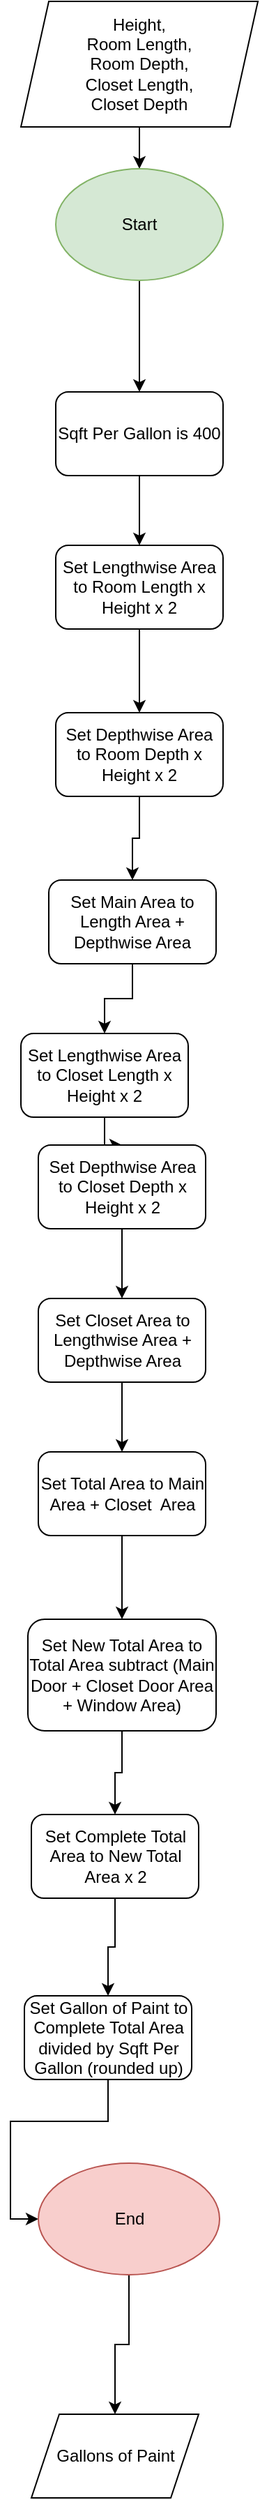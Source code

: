 <mxfile version="23.0.2" type="github">
  <diagram name="Page-1" id="R1S9r6APVr34EcUZnX9l">
    <mxGraphModel dx="1434" dy="754" grid="1" gridSize="10" guides="1" tooltips="1" connect="1" arrows="1" fold="1" page="1" pageScale="1" pageWidth="850" pageHeight="1100" math="0" shadow="0">
      <root>
        <mxCell id="0" />
        <mxCell id="1" parent="0" />
        <mxCell id="l-1WB-ANf6VAuvYbLzwc-2" value="&lt;div&gt;Height,&lt;/div&gt;&lt;div&gt;Room Length,&lt;/div&gt;&lt;div&gt;Room Depth,&lt;/div&gt;&lt;div&gt;Closet Length,&lt;/div&gt;&lt;div&gt;Closet Depth&lt;br&gt;&lt;/div&gt;" style="shape=parallelogram;perimeter=parallelogramPerimeter;whiteSpace=wrap;html=1;fixedSize=1;" vertex="1" parent="1">
          <mxGeometry x="45" y="30" width="170" height="90" as="geometry" />
        </mxCell>
        <mxCell id="l-1WB-ANf6VAuvYbLzwc-3" value="" style="edgeStyle=orthogonalEdgeStyle;rounded=0;orthogonalLoop=1;jettySize=auto;html=1;" edge="1" parent="1" source="l-1WB-ANf6VAuvYbLzwc-4" target="l-1WB-ANf6VAuvYbLzwc-6">
          <mxGeometry relative="1" as="geometry" />
        </mxCell>
        <mxCell id="l-1WB-ANf6VAuvYbLzwc-5" value="" style="edgeStyle=orthogonalEdgeStyle;rounded=0;orthogonalLoop=1;jettySize=auto;html=1;" edge="1" parent="1" source="l-1WB-ANf6VAuvYbLzwc-6" target="l-1WB-ANf6VAuvYbLzwc-8">
          <mxGeometry relative="1" as="geometry" />
        </mxCell>
        <mxCell id="l-1WB-ANf6VAuvYbLzwc-6" value="Sqft Per Gallon is 400" style="rounded=1;whiteSpace=wrap;html=1;" vertex="1" parent="1">
          <mxGeometry x="70" y="310" width="120" height="60" as="geometry" />
        </mxCell>
        <mxCell id="l-1WB-ANf6VAuvYbLzwc-7" value="" style="edgeStyle=orthogonalEdgeStyle;rounded=0;orthogonalLoop=1;jettySize=auto;html=1;" edge="1" parent="1" source="l-1WB-ANf6VAuvYbLzwc-8" target="l-1WB-ANf6VAuvYbLzwc-10">
          <mxGeometry relative="1" as="geometry" />
        </mxCell>
        <mxCell id="l-1WB-ANf6VAuvYbLzwc-8" value="Set Lengthwise Area to Room Length x Height x 2" style="rounded=1;whiteSpace=wrap;html=1;" vertex="1" parent="1">
          <mxGeometry x="70" y="420" width="120" height="60" as="geometry" />
        </mxCell>
        <mxCell id="l-1WB-ANf6VAuvYbLzwc-9" value="" style="edgeStyle=orthogonalEdgeStyle;rounded=0;orthogonalLoop=1;jettySize=auto;html=1;" edge="1" parent="1" source="l-1WB-ANf6VAuvYbLzwc-10" target="l-1WB-ANf6VAuvYbLzwc-12">
          <mxGeometry relative="1" as="geometry" />
        </mxCell>
        <mxCell id="l-1WB-ANf6VAuvYbLzwc-10" value="Set Depthwise Area to Room Depth x Height x 2" style="rounded=1;whiteSpace=wrap;html=1;" vertex="1" parent="1">
          <mxGeometry x="70" y="540" width="120" height="60" as="geometry" />
        </mxCell>
        <mxCell id="l-1WB-ANf6VAuvYbLzwc-11" value="" style="edgeStyle=orthogonalEdgeStyle;rounded=0;orthogonalLoop=1;jettySize=auto;html=1;" edge="1" parent="1" source="l-1WB-ANf6VAuvYbLzwc-12" target="l-1WB-ANf6VAuvYbLzwc-14">
          <mxGeometry relative="1" as="geometry" />
        </mxCell>
        <mxCell id="l-1WB-ANf6VAuvYbLzwc-12" value="Set Main Area to Length Area + Depthwise Area " style="rounded=1;whiteSpace=wrap;html=1;" vertex="1" parent="1">
          <mxGeometry x="65" y="660" width="120" height="60" as="geometry" />
        </mxCell>
        <mxCell id="l-1WB-ANf6VAuvYbLzwc-13" value="" style="edgeStyle=orthogonalEdgeStyle;rounded=0;orthogonalLoop=1;jettySize=auto;html=1;" edge="1" parent="1" source="l-1WB-ANf6VAuvYbLzwc-14" target="l-1WB-ANf6VAuvYbLzwc-16">
          <mxGeometry relative="1" as="geometry" />
        </mxCell>
        <mxCell id="l-1WB-ANf6VAuvYbLzwc-14" value="Set Lengthwise Area to Closet Length x Height x 2" style="rounded=1;whiteSpace=wrap;html=1;" vertex="1" parent="1">
          <mxGeometry x="45" y="770" width="120" height="60" as="geometry" />
        </mxCell>
        <mxCell id="l-1WB-ANf6VAuvYbLzwc-15" value="" style="edgeStyle=orthogonalEdgeStyle;rounded=0;orthogonalLoop=1;jettySize=auto;html=1;" edge="1" parent="1" source="l-1WB-ANf6VAuvYbLzwc-16" target="l-1WB-ANf6VAuvYbLzwc-18">
          <mxGeometry relative="1" as="geometry" />
        </mxCell>
        <mxCell id="l-1WB-ANf6VAuvYbLzwc-16" value="Set Depthwise Area to Closet Depth x Height x 2" style="rounded=1;whiteSpace=wrap;html=1;" vertex="1" parent="1">
          <mxGeometry x="57.5" y="850" width="120" height="60" as="geometry" />
        </mxCell>
        <mxCell id="l-1WB-ANf6VAuvYbLzwc-17" value="" style="edgeStyle=orthogonalEdgeStyle;rounded=0;orthogonalLoop=1;jettySize=auto;html=1;" edge="1" parent="1" source="l-1WB-ANf6VAuvYbLzwc-18" target="l-1WB-ANf6VAuvYbLzwc-20">
          <mxGeometry relative="1" as="geometry" />
        </mxCell>
        <mxCell id="l-1WB-ANf6VAuvYbLzwc-18" value="Set Closet Area to Lengthwise Area + Depthwise Area" style="rounded=1;whiteSpace=wrap;html=1;" vertex="1" parent="1">
          <mxGeometry x="57.5" y="960" width="120" height="60" as="geometry" />
        </mxCell>
        <mxCell id="l-1WB-ANf6VAuvYbLzwc-19" value="" style="edgeStyle=orthogonalEdgeStyle;rounded=0;orthogonalLoop=1;jettySize=auto;html=1;" edge="1" parent="1" source="l-1WB-ANf6VAuvYbLzwc-20" target="l-1WB-ANf6VAuvYbLzwc-22">
          <mxGeometry relative="1" as="geometry" />
        </mxCell>
        <mxCell id="l-1WB-ANf6VAuvYbLzwc-20" value="Set Total Area to Main Area + Closet&amp;nbsp; Area" style="rounded=1;whiteSpace=wrap;html=1;" vertex="1" parent="1">
          <mxGeometry x="57.5" y="1070" width="120" height="60" as="geometry" />
        </mxCell>
        <mxCell id="l-1WB-ANf6VAuvYbLzwc-21" value="" style="edgeStyle=orthogonalEdgeStyle;rounded=0;orthogonalLoop=1;jettySize=auto;html=1;" edge="1" parent="1" source="l-1WB-ANf6VAuvYbLzwc-22" target="l-1WB-ANf6VAuvYbLzwc-24">
          <mxGeometry relative="1" as="geometry" />
        </mxCell>
        <mxCell id="l-1WB-ANf6VAuvYbLzwc-22" value="Set New Total Area to Total Area subtract (Main Door + Closet Door Area + Window Area)" style="rounded=1;whiteSpace=wrap;html=1;" vertex="1" parent="1">
          <mxGeometry x="50" y="1190" width="135" height="80" as="geometry" />
        </mxCell>
        <mxCell id="l-1WB-ANf6VAuvYbLzwc-23" value="" style="edgeStyle=orthogonalEdgeStyle;rounded=0;orthogonalLoop=1;jettySize=auto;html=1;" edge="1" parent="1" source="l-1WB-ANf6VAuvYbLzwc-24" target="l-1WB-ANf6VAuvYbLzwc-26">
          <mxGeometry relative="1" as="geometry" />
        </mxCell>
        <mxCell id="l-1WB-ANf6VAuvYbLzwc-24" value="Set Complete Total Area to New Total Area x 2" style="rounded=1;whiteSpace=wrap;html=1;" vertex="1" parent="1">
          <mxGeometry x="52.5" y="1330" width="120" height="60" as="geometry" />
        </mxCell>
        <mxCell id="l-1WB-ANf6VAuvYbLzwc-25" value="" style="edgeStyle=orthogonalEdgeStyle;rounded=0;orthogonalLoop=1;jettySize=auto;html=1;entryX=0;entryY=0.5;entryDx=0;entryDy=0;" edge="1" parent="1" source="l-1WB-ANf6VAuvYbLzwc-26" target="l-1WB-ANf6VAuvYbLzwc-28">
          <mxGeometry relative="1" as="geometry">
            <mxPoint x="465" y="840" as="targetPoint" />
          </mxGeometry>
        </mxCell>
        <mxCell id="l-1WB-ANf6VAuvYbLzwc-26" value="Set Gallon of Paint to Complete Total Area divided by Sqft Per Gallon (rounded up)" style="rounded=1;whiteSpace=wrap;html=1;" vertex="1" parent="1">
          <mxGeometry x="47.5" y="1460" width="120" height="60" as="geometry" />
        </mxCell>
        <mxCell id="l-1WB-ANf6VAuvYbLzwc-27" value="" style="edgeStyle=orthogonalEdgeStyle;rounded=0;orthogonalLoop=1;jettySize=auto;html=1;" edge="1" parent="1" source="l-1WB-ANf6VAuvYbLzwc-28" target="l-1WB-ANf6VAuvYbLzwc-29">
          <mxGeometry relative="1" as="geometry" />
        </mxCell>
        <mxCell id="l-1WB-ANf6VAuvYbLzwc-28" value="End" style="ellipse;whiteSpace=wrap;html=1;fillColor=#f8cecc;strokeColor=#b85450;" vertex="1" parent="1">
          <mxGeometry x="57.5" y="1580" width="130" height="80" as="geometry" />
        </mxCell>
        <mxCell id="l-1WB-ANf6VAuvYbLzwc-29" value="Gallons of Paint" style="shape=parallelogram;perimeter=parallelogramPerimeter;whiteSpace=wrap;html=1;fixedSize=1;" vertex="1" parent="1">
          <mxGeometry x="52.5" y="1760" width="120" height="60" as="geometry" />
        </mxCell>
        <mxCell id="l-1WB-ANf6VAuvYbLzwc-30" value="" style="edgeStyle=orthogonalEdgeStyle;rounded=0;orthogonalLoop=1;jettySize=auto;html=1;" edge="1" parent="1" source="l-1WB-ANf6VAuvYbLzwc-2" target="l-1WB-ANf6VAuvYbLzwc-4">
          <mxGeometry relative="1" as="geometry">
            <mxPoint x="105" y="215" as="targetPoint" />
            <mxPoint x="105" y="130" as="sourcePoint" />
          </mxGeometry>
        </mxCell>
        <mxCell id="l-1WB-ANf6VAuvYbLzwc-4" value="Start" style="ellipse;whiteSpace=wrap;html=1;fillColor=#d5e8d4;strokeColor=#82b366;" vertex="1" parent="1">
          <mxGeometry x="70" y="150" width="120" height="80" as="geometry" />
        </mxCell>
      </root>
    </mxGraphModel>
  </diagram>
</mxfile>
